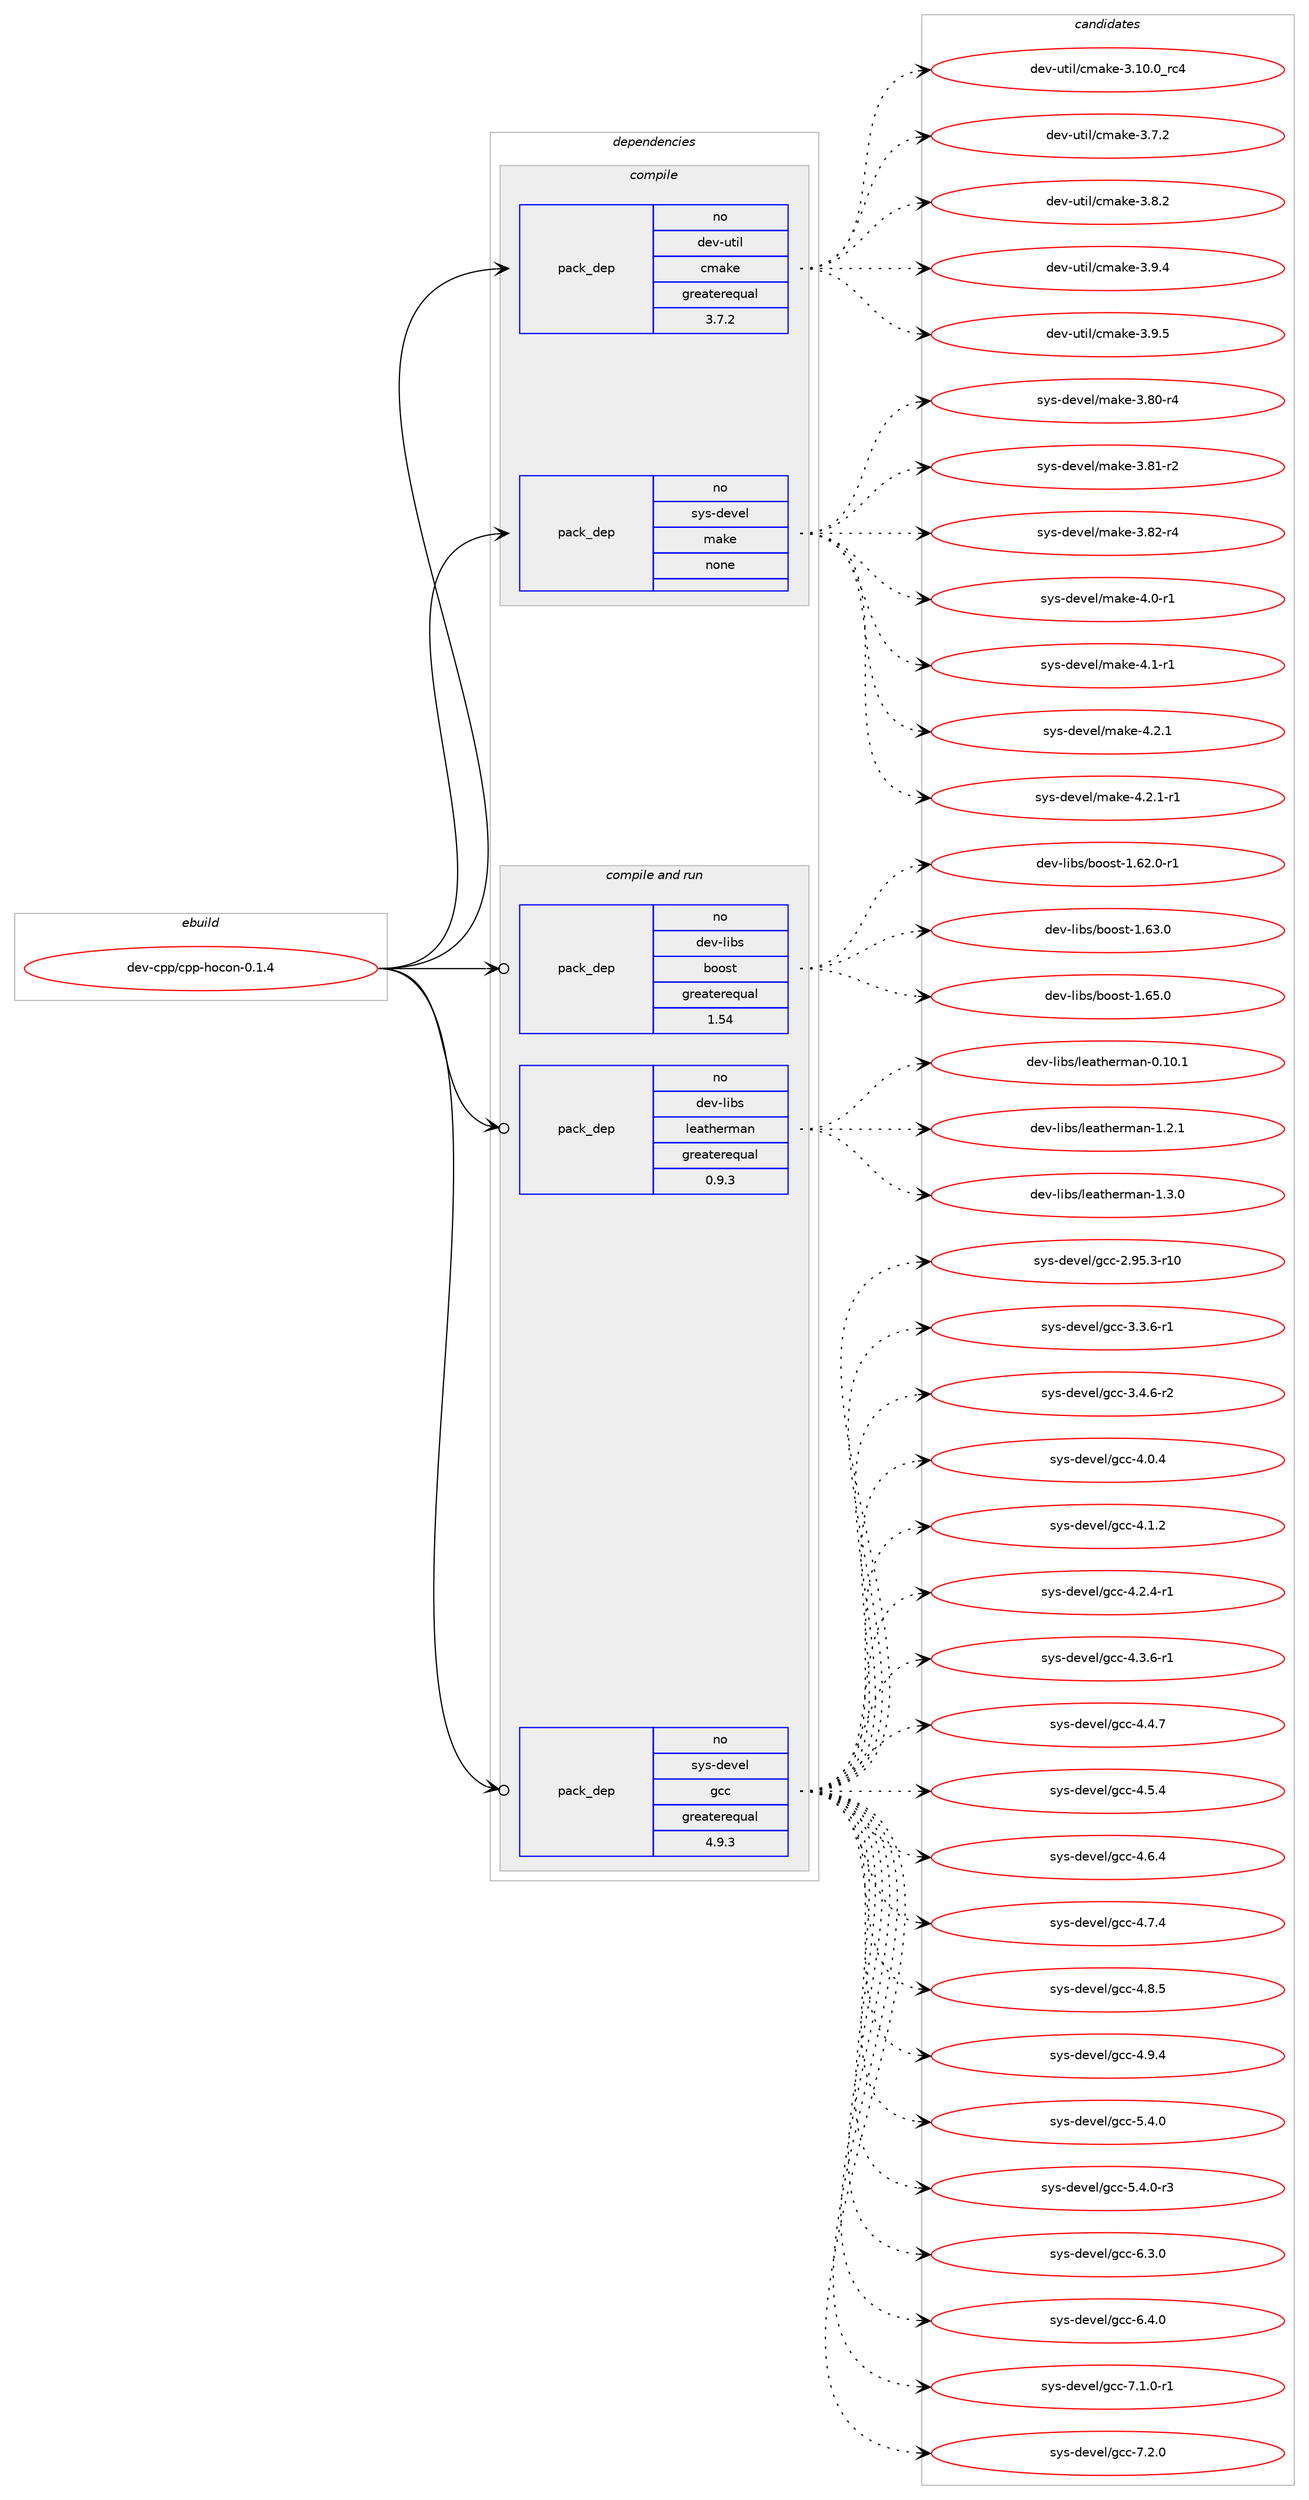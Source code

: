 digraph prolog {

# *************
# Graph options
# *************

newrank=true;
concentrate=true;
compound=true;
graph [rankdir=LR,fontname=Helvetica,fontsize=10,ranksep=1.5];#, ranksep=2.5, nodesep=0.2];
edge  [arrowhead=vee];
node  [fontname=Helvetica,fontsize=10];

# **********
# The ebuild
# **********

subgraph cluster_leftcol {
color=gray;
rank=same;
label=<<i>ebuild</i>>;
id [label="dev-cpp/cpp-hocon-0.1.4", color=red, width=4, href="../dev-cpp/cpp-hocon-0.1.4.svg"];
}

# ****************
# The dependencies
# ****************

subgraph cluster_midcol {
color=gray;
label=<<i>dependencies</i>>;
subgraph cluster_compile {
fillcolor="#eeeeee";
style=filled;
label=<<i>compile</i>>;
subgraph pack48110 {
dependency65350 [label=<<TABLE BORDER="0" CELLBORDER="1" CELLSPACING="0" CELLPADDING="4" WIDTH="220"><TR><TD ROWSPAN="6" CELLPADDING="30">pack_dep</TD></TR><TR><TD WIDTH="110">no</TD></TR><TR><TD>dev-util</TD></TR><TR><TD>cmake</TD></TR><TR><TD>greaterequal</TD></TR><TR><TD>3.7.2</TD></TR></TABLE>>, shape=none, color=blue];
}
id:e -> dependency65350:w [weight=20,style="solid",arrowhead="vee"];
subgraph pack48111 {
dependency65351 [label=<<TABLE BORDER="0" CELLBORDER="1" CELLSPACING="0" CELLPADDING="4" WIDTH="220"><TR><TD ROWSPAN="6" CELLPADDING="30">pack_dep</TD></TR><TR><TD WIDTH="110">no</TD></TR><TR><TD>sys-devel</TD></TR><TR><TD>make</TD></TR><TR><TD>none</TD></TR><TR><TD></TD></TR></TABLE>>, shape=none, color=blue];
}
id:e -> dependency65351:w [weight=20,style="solid",arrowhead="vee"];
}
subgraph cluster_compileandrun {
fillcolor="#eeeeee";
style=filled;
label=<<i>compile and run</i>>;
subgraph pack48112 {
dependency65352 [label=<<TABLE BORDER="0" CELLBORDER="1" CELLSPACING="0" CELLPADDING="4" WIDTH="220"><TR><TD ROWSPAN="6" CELLPADDING="30">pack_dep</TD></TR><TR><TD WIDTH="110">no</TD></TR><TR><TD>dev-libs</TD></TR><TR><TD>boost</TD></TR><TR><TD>greaterequal</TD></TR><TR><TD>1.54</TD></TR></TABLE>>, shape=none, color=blue];
}
id:e -> dependency65352:w [weight=20,style="solid",arrowhead="odotvee"];
subgraph pack48113 {
dependency65353 [label=<<TABLE BORDER="0" CELLBORDER="1" CELLSPACING="0" CELLPADDING="4" WIDTH="220"><TR><TD ROWSPAN="6" CELLPADDING="30">pack_dep</TD></TR><TR><TD WIDTH="110">no</TD></TR><TR><TD>dev-libs</TD></TR><TR><TD>leatherman</TD></TR><TR><TD>greaterequal</TD></TR><TR><TD>0.9.3</TD></TR></TABLE>>, shape=none, color=blue];
}
id:e -> dependency65353:w [weight=20,style="solid",arrowhead="odotvee"];
subgraph pack48114 {
dependency65354 [label=<<TABLE BORDER="0" CELLBORDER="1" CELLSPACING="0" CELLPADDING="4" WIDTH="220"><TR><TD ROWSPAN="6" CELLPADDING="30">pack_dep</TD></TR><TR><TD WIDTH="110">no</TD></TR><TR><TD>sys-devel</TD></TR><TR><TD>gcc</TD></TR><TR><TD>greaterequal</TD></TR><TR><TD>4.9.3</TD></TR></TABLE>>, shape=none, color=blue];
}
id:e -> dependency65354:w [weight=20,style="solid",arrowhead="odotvee"];
}
subgraph cluster_run {
fillcolor="#eeeeee";
style=filled;
label=<<i>run</i>>;
}
}

# **************
# The candidates
# **************

subgraph cluster_choices {
rank=same;
color=gray;
label=<<i>candidates</i>>;

subgraph choice48110 {
color=black;
nodesep=1;
choice1001011184511711610510847991099710710145514649484648951149952 [label="dev-util/cmake-3.10.0_rc4", color=red, width=4,href="../dev-util/cmake-3.10.0_rc4.svg"];
choice10010111845117116105108479910997107101455146554650 [label="dev-util/cmake-3.7.2", color=red, width=4,href="../dev-util/cmake-3.7.2.svg"];
choice10010111845117116105108479910997107101455146564650 [label="dev-util/cmake-3.8.2", color=red, width=4,href="../dev-util/cmake-3.8.2.svg"];
choice10010111845117116105108479910997107101455146574652 [label="dev-util/cmake-3.9.4", color=red, width=4,href="../dev-util/cmake-3.9.4.svg"];
choice10010111845117116105108479910997107101455146574653 [label="dev-util/cmake-3.9.5", color=red, width=4,href="../dev-util/cmake-3.9.5.svg"];
dependency65350:e -> choice1001011184511711610510847991099710710145514649484648951149952:w [style=dotted,weight="100"];
dependency65350:e -> choice10010111845117116105108479910997107101455146554650:w [style=dotted,weight="100"];
dependency65350:e -> choice10010111845117116105108479910997107101455146564650:w [style=dotted,weight="100"];
dependency65350:e -> choice10010111845117116105108479910997107101455146574652:w [style=dotted,weight="100"];
dependency65350:e -> choice10010111845117116105108479910997107101455146574653:w [style=dotted,weight="100"];
}
subgraph choice48111 {
color=black;
nodesep=1;
choice11512111545100101118101108471099710710145514656484511452 [label="sys-devel/make-3.80-r4", color=red, width=4,href="../sys-devel/make-3.80-r4.svg"];
choice11512111545100101118101108471099710710145514656494511450 [label="sys-devel/make-3.81-r2", color=red, width=4,href="../sys-devel/make-3.81-r2.svg"];
choice11512111545100101118101108471099710710145514656504511452 [label="sys-devel/make-3.82-r4", color=red, width=4,href="../sys-devel/make-3.82-r4.svg"];
choice115121115451001011181011084710997107101455246484511449 [label="sys-devel/make-4.0-r1", color=red, width=4,href="../sys-devel/make-4.0-r1.svg"];
choice115121115451001011181011084710997107101455246494511449 [label="sys-devel/make-4.1-r1", color=red, width=4,href="../sys-devel/make-4.1-r1.svg"];
choice115121115451001011181011084710997107101455246504649 [label="sys-devel/make-4.2.1", color=red, width=4,href="../sys-devel/make-4.2.1.svg"];
choice1151211154510010111810110847109971071014552465046494511449 [label="sys-devel/make-4.2.1-r1", color=red, width=4,href="../sys-devel/make-4.2.1-r1.svg"];
dependency65351:e -> choice11512111545100101118101108471099710710145514656484511452:w [style=dotted,weight="100"];
dependency65351:e -> choice11512111545100101118101108471099710710145514656494511450:w [style=dotted,weight="100"];
dependency65351:e -> choice11512111545100101118101108471099710710145514656504511452:w [style=dotted,weight="100"];
dependency65351:e -> choice115121115451001011181011084710997107101455246484511449:w [style=dotted,weight="100"];
dependency65351:e -> choice115121115451001011181011084710997107101455246494511449:w [style=dotted,weight="100"];
dependency65351:e -> choice115121115451001011181011084710997107101455246504649:w [style=dotted,weight="100"];
dependency65351:e -> choice1151211154510010111810110847109971071014552465046494511449:w [style=dotted,weight="100"];
}
subgraph choice48112 {
color=black;
nodesep=1;
choice10010111845108105981154798111111115116454946545046484511449 [label="dev-libs/boost-1.62.0-r1", color=red, width=4,href="../dev-libs/boost-1.62.0-r1.svg"];
choice1001011184510810598115479811111111511645494654514648 [label="dev-libs/boost-1.63.0", color=red, width=4,href="../dev-libs/boost-1.63.0.svg"];
choice1001011184510810598115479811111111511645494654534648 [label="dev-libs/boost-1.65.0", color=red, width=4,href="../dev-libs/boost-1.65.0.svg"];
dependency65352:e -> choice10010111845108105981154798111111115116454946545046484511449:w [style=dotted,weight="100"];
dependency65352:e -> choice1001011184510810598115479811111111511645494654514648:w [style=dotted,weight="100"];
dependency65352:e -> choice1001011184510810598115479811111111511645494654534648:w [style=dotted,weight="100"];
}
subgraph choice48113 {
color=black;
nodesep=1;
choice100101118451081059811547108101971161041011141099711045484649484649 [label="dev-libs/leatherman-0.10.1", color=red, width=4,href="../dev-libs/leatherman-0.10.1.svg"];
choice1001011184510810598115471081019711610410111410997110454946504649 [label="dev-libs/leatherman-1.2.1", color=red, width=4,href="../dev-libs/leatherman-1.2.1.svg"];
choice1001011184510810598115471081019711610410111410997110454946514648 [label="dev-libs/leatherman-1.3.0", color=red, width=4,href="../dev-libs/leatherman-1.3.0.svg"];
dependency65353:e -> choice100101118451081059811547108101971161041011141099711045484649484649:w [style=dotted,weight="100"];
dependency65353:e -> choice1001011184510810598115471081019711610410111410997110454946504649:w [style=dotted,weight="100"];
dependency65353:e -> choice1001011184510810598115471081019711610410111410997110454946514648:w [style=dotted,weight="100"];
}
subgraph choice48114 {
color=black;
nodesep=1;
choice1151211154510010111810110847103999945504657534651451144948 [label="sys-devel/gcc-2.95.3-r10", color=red, width=4,href="../sys-devel/gcc-2.95.3-r10.svg"];
choice115121115451001011181011084710399994551465146544511449 [label="sys-devel/gcc-3.3.6-r1", color=red, width=4,href="../sys-devel/gcc-3.3.6-r1.svg"];
choice115121115451001011181011084710399994551465246544511450 [label="sys-devel/gcc-3.4.6-r2", color=red, width=4,href="../sys-devel/gcc-3.4.6-r2.svg"];
choice11512111545100101118101108471039999455246484652 [label="sys-devel/gcc-4.0.4", color=red, width=4,href="../sys-devel/gcc-4.0.4.svg"];
choice11512111545100101118101108471039999455246494650 [label="sys-devel/gcc-4.1.2", color=red, width=4,href="../sys-devel/gcc-4.1.2.svg"];
choice115121115451001011181011084710399994552465046524511449 [label="sys-devel/gcc-4.2.4-r1", color=red, width=4,href="../sys-devel/gcc-4.2.4-r1.svg"];
choice115121115451001011181011084710399994552465146544511449 [label="sys-devel/gcc-4.3.6-r1", color=red, width=4,href="../sys-devel/gcc-4.3.6-r1.svg"];
choice11512111545100101118101108471039999455246524655 [label="sys-devel/gcc-4.4.7", color=red, width=4,href="../sys-devel/gcc-4.4.7.svg"];
choice11512111545100101118101108471039999455246534652 [label="sys-devel/gcc-4.5.4", color=red, width=4,href="../sys-devel/gcc-4.5.4.svg"];
choice11512111545100101118101108471039999455246544652 [label="sys-devel/gcc-4.6.4", color=red, width=4,href="../sys-devel/gcc-4.6.4.svg"];
choice11512111545100101118101108471039999455246554652 [label="sys-devel/gcc-4.7.4", color=red, width=4,href="../sys-devel/gcc-4.7.4.svg"];
choice11512111545100101118101108471039999455246564653 [label="sys-devel/gcc-4.8.5", color=red, width=4,href="../sys-devel/gcc-4.8.5.svg"];
choice11512111545100101118101108471039999455246574652 [label="sys-devel/gcc-4.9.4", color=red, width=4,href="../sys-devel/gcc-4.9.4.svg"];
choice11512111545100101118101108471039999455346524648 [label="sys-devel/gcc-5.4.0", color=red, width=4,href="../sys-devel/gcc-5.4.0.svg"];
choice115121115451001011181011084710399994553465246484511451 [label="sys-devel/gcc-5.4.0-r3", color=red, width=4,href="../sys-devel/gcc-5.4.0-r3.svg"];
choice11512111545100101118101108471039999455446514648 [label="sys-devel/gcc-6.3.0", color=red, width=4,href="../sys-devel/gcc-6.3.0.svg"];
choice11512111545100101118101108471039999455446524648 [label="sys-devel/gcc-6.4.0", color=red, width=4,href="../sys-devel/gcc-6.4.0.svg"];
choice115121115451001011181011084710399994555464946484511449 [label="sys-devel/gcc-7.1.0-r1", color=red, width=4,href="../sys-devel/gcc-7.1.0-r1.svg"];
choice11512111545100101118101108471039999455546504648 [label="sys-devel/gcc-7.2.0", color=red, width=4,href="../sys-devel/gcc-7.2.0.svg"];
dependency65354:e -> choice1151211154510010111810110847103999945504657534651451144948:w [style=dotted,weight="100"];
dependency65354:e -> choice115121115451001011181011084710399994551465146544511449:w [style=dotted,weight="100"];
dependency65354:e -> choice115121115451001011181011084710399994551465246544511450:w [style=dotted,weight="100"];
dependency65354:e -> choice11512111545100101118101108471039999455246484652:w [style=dotted,weight="100"];
dependency65354:e -> choice11512111545100101118101108471039999455246494650:w [style=dotted,weight="100"];
dependency65354:e -> choice115121115451001011181011084710399994552465046524511449:w [style=dotted,weight="100"];
dependency65354:e -> choice115121115451001011181011084710399994552465146544511449:w [style=dotted,weight="100"];
dependency65354:e -> choice11512111545100101118101108471039999455246524655:w [style=dotted,weight="100"];
dependency65354:e -> choice11512111545100101118101108471039999455246534652:w [style=dotted,weight="100"];
dependency65354:e -> choice11512111545100101118101108471039999455246544652:w [style=dotted,weight="100"];
dependency65354:e -> choice11512111545100101118101108471039999455246554652:w [style=dotted,weight="100"];
dependency65354:e -> choice11512111545100101118101108471039999455246564653:w [style=dotted,weight="100"];
dependency65354:e -> choice11512111545100101118101108471039999455246574652:w [style=dotted,weight="100"];
dependency65354:e -> choice11512111545100101118101108471039999455346524648:w [style=dotted,weight="100"];
dependency65354:e -> choice115121115451001011181011084710399994553465246484511451:w [style=dotted,weight="100"];
dependency65354:e -> choice11512111545100101118101108471039999455446514648:w [style=dotted,weight="100"];
dependency65354:e -> choice11512111545100101118101108471039999455446524648:w [style=dotted,weight="100"];
dependency65354:e -> choice115121115451001011181011084710399994555464946484511449:w [style=dotted,weight="100"];
dependency65354:e -> choice11512111545100101118101108471039999455546504648:w [style=dotted,weight="100"];
}
}

}
